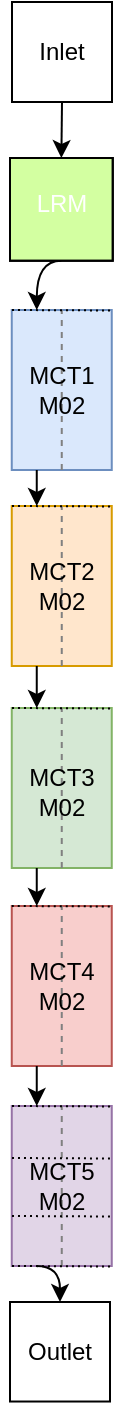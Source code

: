 <mxfile version="26.0.10">
  <diagram id="C5RBs43oDa-KdzZeNtuy" name="Page-1">
    <mxGraphModel dx="758" dy="1139" grid="1" gridSize="10" guides="1" tooltips="1" connect="1" arrows="1" fold="1" page="1" pageScale="1" pageWidth="827" pageHeight="1169" math="0" shadow="0">
      <root>
        <mxCell id="WIyWlLk6GJQsqaUBKTNV-0" />
        <mxCell id="WIyWlLk6GJQsqaUBKTNV-1" parent="WIyWlLk6GJQsqaUBKTNV-0" />
        <mxCell id="_TdYU7k5JH9Z_Pd-Z_cY-13" style="edgeStyle=orthogonalEdgeStyle;rounded=0;orthogonalLoop=1;jettySize=auto;html=1;exitX=0.5;exitY=1;exitDx=0;exitDy=0;entryX=0.5;entryY=0;entryDx=0;entryDy=0;" parent="WIyWlLk6GJQsqaUBKTNV-1" source="v14WSECoL_stQn1ngE6W-5" target="v14WSECoL_stQn1ngE6W-8" edge="1">
          <mxGeometry relative="1" as="geometry" />
        </mxCell>
        <mxCell id="v14WSECoL_stQn1ngE6W-5" value="Inlet" style="rounded=0;whiteSpace=wrap;html=1;rotation=0;" parent="WIyWlLk6GJQsqaUBKTNV-1" vertex="1">
          <mxGeometry x="346" y="110" width="50" height="50" as="geometry" />
        </mxCell>
        <mxCell id="_TdYU7k5JH9Z_Pd-Z_cY-89" style="edgeStyle=orthogonalEdgeStyle;rounded=0;orthogonalLoop=1;jettySize=auto;html=1;exitX=0.5;exitY=1;exitDx=0;exitDy=0;entryX=0;entryY=0.75;entryDx=0;entryDy=0;curved=1;" parent="WIyWlLk6GJQsqaUBKTNV-1" source="v14WSECoL_stQn1ngE6W-8" target="v14WSECoL_stQn1ngE6W-1" edge="1">
          <mxGeometry relative="1" as="geometry" />
        </mxCell>
        <mxCell id="v14WSECoL_stQn1ngE6W-8" value="" style="shape=image;html=1;verticalAlign=top;verticalLabelPosition=bottom;labelBackgroundColor=#80FF00;imageAspect=0;aspect=fixed;image=https://cdn2.iconfinder.com/data/icons/boxicons-solid-vol-2/24/bxs-leaf-128.png;shadow=0;rotation=0;fontColor=#80FF00;imageBackground=#D3FFA1;imageBorder=#000000;fillColor=#80FF00;fillStyle=auto;" parent="WIyWlLk6GJQsqaUBKTNV-1" vertex="1">
          <mxGeometry x="345" y="188" width="51.38" height="51.38" as="geometry" />
        </mxCell>
        <mxCell id="_TdYU7k5JH9Z_Pd-Z_cY-10" value="Outlet" style="rounded=0;whiteSpace=wrap;html=1;rotation=0;" parent="WIyWlLk6GJQsqaUBKTNV-1" vertex="1">
          <mxGeometry x="345" y="760" width="50" height="49.76" as="geometry" />
        </mxCell>
        <mxCell id="_TdYU7k5JH9Z_Pd-Z_cY-11" value="&lt;font color=&quot;#ffffff&quot;&gt;LRM&lt;/font&gt;" style="text;html=1;align=center;verticalAlign=middle;whiteSpace=wrap;rounded=0;" parent="WIyWlLk6GJQsqaUBKTNV-1" vertex="1">
          <mxGeometry x="340.6" y="195.69" width="60" height="30" as="geometry" />
        </mxCell>
        <mxCell id="_TdYU7k5JH9Z_Pd-Z_cY-24" value="" style="group" parent="WIyWlLk6GJQsqaUBKTNV-1" vertex="1" connectable="0">
          <mxGeometry x="345.88" y="264" width="55" height="80" as="geometry" />
        </mxCell>
        <mxCell id="_TdYU7k5JH9Z_Pd-Z_cY-26" value="" style="group" parent="_TdYU7k5JH9Z_Pd-Z_cY-24" vertex="1" connectable="0">
          <mxGeometry x="-5" width="60" height="80" as="geometry" />
        </mxCell>
        <mxCell id="v14WSECoL_stQn1ngE6W-1" value="" style="rounded=0;whiteSpace=wrap;html=1;rotation=90;horizontal=0;fillColor=#dae8fc;strokeColor=#6c8ebf;" parent="_TdYU7k5JH9Z_Pd-Z_cY-26" vertex="1">
          <mxGeometry x="-10" y="15" width="80" height="50" as="geometry" />
        </mxCell>
        <mxCell id="_TdYU7k5JH9Z_Pd-Z_cY-23" value="" style="endArrow=none;dashed=1;html=1;rounded=0;entryX=0;entryY=0.5;entryDx=0;entryDy=0;exitX=1;exitY=0.5;exitDx=0;exitDy=0;fontColor=#808080;strokeColor=#808080;" parent="_TdYU7k5JH9Z_Pd-Z_cY-26" source="v14WSECoL_stQn1ngE6W-1" target="v14WSECoL_stQn1ngE6W-1" edge="1">
          <mxGeometry width="50" height="50" relative="1" as="geometry">
            <mxPoint x="-20" y="55" as="sourcePoint" />
            <mxPoint x="30" y="5" as="targetPoint" />
          </mxGeometry>
        </mxCell>
        <mxCell id="_TdYU7k5JH9Z_Pd-Z_cY-25" value="MCT1&lt;div&gt;M02&lt;/div&gt;" style="text;html=1;align=center;verticalAlign=middle;whiteSpace=wrap;rounded=0;" parent="_TdYU7k5JH9Z_Pd-Z_cY-26" vertex="1">
          <mxGeometry y="25" width="60" height="30" as="geometry" />
        </mxCell>
        <mxCell id="_TdYU7k5JH9Z_Pd-Z_cY-43" value="" style="group" parent="WIyWlLk6GJQsqaUBKTNV-1" vertex="1" connectable="0">
          <mxGeometry x="345.88" y="362" width="55" height="80" as="geometry" />
        </mxCell>
        <mxCell id="_TdYU7k5JH9Z_Pd-Z_cY-44" value="" style="group" parent="_TdYU7k5JH9Z_Pd-Z_cY-43" vertex="1" connectable="0">
          <mxGeometry x="-5" width="60" height="80" as="geometry" />
        </mxCell>
        <mxCell id="_TdYU7k5JH9Z_Pd-Z_cY-45" value="" style="rounded=0;whiteSpace=wrap;html=1;rotation=90;horizontal=0;fillColor=#ffe6cc;strokeColor=#d79b00;" parent="_TdYU7k5JH9Z_Pd-Z_cY-44" vertex="1">
          <mxGeometry x="-10" y="15" width="80" height="50" as="geometry" />
        </mxCell>
        <mxCell id="_TdYU7k5JH9Z_Pd-Z_cY-46" value="" style="endArrow=none;dashed=1;html=1;rounded=0;entryX=0;entryY=0.5;entryDx=0;entryDy=0;exitX=1;exitY=0.5;exitDx=0;exitDy=0;fontColor=#808080;strokeColor=#808080;" parent="_TdYU7k5JH9Z_Pd-Z_cY-44" source="_TdYU7k5JH9Z_Pd-Z_cY-45" target="_TdYU7k5JH9Z_Pd-Z_cY-45" edge="1">
          <mxGeometry width="50" height="50" relative="1" as="geometry">
            <mxPoint x="-20" y="55" as="sourcePoint" />
            <mxPoint x="30" y="5" as="targetPoint" />
          </mxGeometry>
        </mxCell>
        <mxCell id="_TdYU7k5JH9Z_Pd-Z_cY-47" value="MCT2&lt;div&gt;M02&lt;/div&gt;" style="text;html=1;align=center;verticalAlign=middle;whiteSpace=wrap;rounded=0;" parent="_TdYU7k5JH9Z_Pd-Z_cY-44" vertex="1">
          <mxGeometry y="25" width="60" height="30" as="geometry" />
        </mxCell>
        <mxCell id="_TdYU7k5JH9Z_Pd-Z_cY-48" value="" style="group" parent="WIyWlLk6GJQsqaUBKTNV-1" vertex="1" connectable="0">
          <mxGeometry x="345.88" y="465" width="55" height="80" as="geometry" />
        </mxCell>
        <mxCell id="_TdYU7k5JH9Z_Pd-Z_cY-49" value="" style="group" parent="_TdYU7k5JH9Z_Pd-Z_cY-48" vertex="1" connectable="0">
          <mxGeometry x="-5" width="60" height="80" as="geometry" />
        </mxCell>
        <mxCell id="_TdYU7k5JH9Z_Pd-Z_cY-50" value="" style="rounded=0;whiteSpace=wrap;html=1;rotation=90;horizontal=0;fillColor=#d5e8d4;strokeColor=#82b366;" parent="_TdYU7k5JH9Z_Pd-Z_cY-49" vertex="1">
          <mxGeometry x="-10" y="13" width="80" height="50" as="geometry" />
        </mxCell>
        <mxCell id="_TdYU7k5JH9Z_Pd-Z_cY-51" value="" style="endArrow=none;dashed=1;html=1;rounded=0;entryX=0;entryY=0.5;entryDx=0;entryDy=0;exitX=1;exitY=0.5;exitDx=0;exitDy=0;fontColor=#808080;strokeColor=#808080;" parent="_TdYU7k5JH9Z_Pd-Z_cY-49" source="_TdYU7k5JH9Z_Pd-Z_cY-50" target="_TdYU7k5JH9Z_Pd-Z_cY-50" edge="1">
          <mxGeometry width="50" height="50" relative="1" as="geometry">
            <mxPoint x="-20" y="55" as="sourcePoint" />
            <mxPoint x="30" y="5" as="targetPoint" />
          </mxGeometry>
        </mxCell>
        <mxCell id="_TdYU7k5JH9Z_Pd-Z_cY-52" value="MCT3&lt;div&gt;M02&lt;/div&gt;" style="text;html=1;align=center;verticalAlign=middle;whiteSpace=wrap;rounded=0;" parent="_TdYU7k5JH9Z_Pd-Z_cY-49" vertex="1">
          <mxGeometry y="25" width="60" height="30" as="geometry" />
        </mxCell>
        <mxCell id="_TdYU7k5JH9Z_Pd-Z_cY-54" value="" style="group" parent="WIyWlLk6GJQsqaUBKTNV-1" vertex="1" connectable="0">
          <mxGeometry x="346.88" y="561" width="55" height="80" as="geometry" />
        </mxCell>
        <mxCell id="_TdYU7k5JH9Z_Pd-Z_cY-55" value="" style="group" parent="_TdYU7k5JH9Z_Pd-Z_cY-54" vertex="1" connectable="0">
          <mxGeometry x="-6" y="1" width="60" height="80" as="geometry" />
        </mxCell>
        <mxCell id="_TdYU7k5JH9Z_Pd-Z_cY-56" value="" style="rounded=0;whiteSpace=wrap;html=1;rotation=90;horizontal=0;fillColor=#f8cecc;strokeColor=#b85450;" parent="_TdYU7k5JH9Z_Pd-Z_cY-55" vertex="1">
          <mxGeometry x="-10" y="15" width="80" height="50" as="geometry" />
        </mxCell>
        <mxCell id="_TdYU7k5JH9Z_Pd-Z_cY-57" value="" style="endArrow=none;dashed=1;html=1;rounded=0;entryX=0;entryY=0.5;entryDx=0;entryDy=0;exitX=1;exitY=0.5;exitDx=0;exitDy=0;fontColor=#808080;strokeColor=#808080;" parent="_TdYU7k5JH9Z_Pd-Z_cY-55" source="_TdYU7k5JH9Z_Pd-Z_cY-56" target="_TdYU7k5JH9Z_Pd-Z_cY-56" edge="1">
          <mxGeometry width="50" height="50" relative="1" as="geometry">
            <mxPoint x="-20" y="55" as="sourcePoint" />
            <mxPoint x="30" y="5" as="targetPoint" />
          </mxGeometry>
        </mxCell>
        <mxCell id="_TdYU7k5JH9Z_Pd-Z_cY-58" value="MCT4&lt;div&gt;&lt;div&gt;M02&lt;/div&gt;&lt;/div&gt;" style="text;html=1;align=center;verticalAlign=middle;whiteSpace=wrap;rounded=0;" parent="_TdYU7k5JH9Z_Pd-Z_cY-55" vertex="1">
          <mxGeometry y="25" width="60" height="30" as="geometry" />
        </mxCell>
        <mxCell id="YXeB3x0NtvXCBaHHlxhM-13" value="" style="endArrow=none;html=1;rounded=0;endSize=6;entryX=0.003;entryY=0.022;entryDx=0;entryDy=0;entryPerimeter=0;dashed=1;dashPattern=1 2;" edge="1" parent="_TdYU7k5JH9Z_Pd-Z_cY-55">
          <mxGeometry width="50" height="50" relative="1" as="geometry">
            <mxPoint x="5" as="sourcePoint" />
            <mxPoint x="54.78" y="0.24" as="targetPoint" />
          </mxGeometry>
        </mxCell>
        <mxCell id="_TdYU7k5JH9Z_Pd-Z_cY-59" value="" style="group" parent="WIyWlLk6GJQsqaUBKTNV-1" vertex="1" connectable="0">
          <mxGeometry x="345.88" y="662" width="55" height="80" as="geometry" />
        </mxCell>
        <mxCell id="_TdYU7k5JH9Z_Pd-Z_cY-60" value="" style="group" parent="_TdYU7k5JH9Z_Pd-Z_cY-59" vertex="1" connectable="0">
          <mxGeometry x="-5" width="60" height="80" as="geometry" />
        </mxCell>
        <mxCell id="_TdYU7k5JH9Z_Pd-Z_cY-61" value="" style="rounded=0;whiteSpace=wrap;html=1;rotation=90;horizontal=0;fillColor=#e1d5e7;strokeColor=#9673a6;" parent="_TdYU7k5JH9Z_Pd-Z_cY-60" vertex="1">
          <mxGeometry x="-10" y="15" width="80" height="50" as="geometry" />
        </mxCell>
        <mxCell id="_TdYU7k5JH9Z_Pd-Z_cY-62" value="" style="endArrow=none;dashed=1;html=1;rounded=0;entryX=0;entryY=0.5;entryDx=0;entryDy=0;exitX=1;exitY=0.5;exitDx=0;exitDy=0;fontColor=#808080;strokeColor=#808080;" parent="_TdYU7k5JH9Z_Pd-Z_cY-60" source="_TdYU7k5JH9Z_Pd-Z_cY-61" target="_TdYU7k5JH9Z_Pd-Z_cY-61" edge="1">
          <mxGeometry width="50" height="50" relative="1" as="geometry">
            <mxPoint x="-20" y="55" as="sourcePoint" />
            <mxPoint x="30" y="5" as="targetPoint" />
          </mxGeometry>
        </mxCell>
        <mxCell id="_TdYU7k5JH9Z_Pd-Z_cY-63" value="MCT5&lt;div&gt;M02&lt;/div&gt;" style="text;html=1;align=center;verticalAlign=middle;whiteSpace=wrap;rounded=0;" parent="_TdYU7k5JH9Z_Pd-Z_cY-60" vertex="1">
          <mxGeometry y="25" width="60" height="30" as="geometry" />
        </mxCell>
        <mxCell id="YXeB3x0NtvXCBaHHlxhM-14" value="" style="endArrow=none;html=1;rounded=0;endSize=6;entryX=0.003;entryY=0.022;entryDx=0;entryDy=0;entryPerimeter=0;dashed=1;dashPattern=1 2;" edge="1" parent="_TdYU7k5JH9Z_Pd-Z_cY-60">
          <mxGeometry width="50" height="50" relative="1" as="geometry">
            <mxPoint x="5.11" as="sourcePoint" />
            <mxPoint x="54.89" y="0.24" as="targetPoint" />
          </mxGeometry>
        </mxCell>
        <mxCell id="YXeB3x0NtvXCBaHHlxhM-18" value="" style="endArrow=none;html=1;rounded=0;endSize=6;entryX=0.003;entryY=0.022;entryDx=0;entryDy=0;entryPerimeter=0;dashed=1;dashPattern=1 2;" edge="1" parent="_TdYU7k5JH9Z_Pd-Z_cY-60">
          <mxGeometry width="50" height="50" relative="1" as="geometry">
            <mxPoint x="5.11" y="26" as="sourcePoint" />
            <mxPoint x="54.89" y="26.24" as="targetPoint" />
          </mxGeometry>
        </mxCell>
        <mxCell id="YXeB3x0NtvXCBaHHlxhM-19" value="" style="endArrow=none;html=1;rounded=0;endSize=6;entryX=0.003;entryY=0.022;entryDx=0;entryDy=0;entryPerimeter=0;dashed=1;dashPattern=1 2;" edge="1" parent="_TdYU7k5JH9Z_Pd-Z_cY-60">
          <mxGeometry width="50" height="50" relative="1" as="geometry">
            <mxPoint x="5.11" y="55" as="sourcePoint" />
            <mxPoint x="54.89" y="55.24" as="targetPoint" />
          </mxGeometry>
        </mxCell>
        <mxCell id="YXeB3x0NtvXCBaHHlxhM-20" value="" style="endArrow=none;html=1;rounded=0;endSize=6;entryX=0.003;entryY=0.022;entryDx=0;entryDy=0;entryPerimeter=0;dashed=1;dashPattern=1 2;" edge="1" parent="_TdYU7k5JH9Z_Pd-Z_cY-60">
          <mxGeometry width="50" height="50" relative="1" as="geometry">
            <mxPoint x="5.11" y="80" as="sourcePoint" />
            <mxPoint x="54.89" y="80.24" as="targetPoint" />
          </mxGeometry>
        </mxCell>
        <mxCell id="_TdYU7k5JH9Z_Pd-Z_cY-90" style="edgeStyle=orthogonalEdgeStyle;rounded=0;orthogonalLoop=1;jettySize=auto;html=1;exitX=1;exitY=0.75;exitDx=0;exitDy=0;entryX=0;entryY=0.75;entryDx=0;entryDy=0;" parent="WIyWlLk6GJQsqaUBKTNV-1" source="v14WSECoL_stQn1ngE6W-1" target="_TdYU7k5JH9Z_Pd-Z_cY-45" edge="1">
          <mxGeometry relative="1" as="geometry" />
        </mxCell>
        <mxCell id="_TdYU7k5JH9Z_Pd-Z_cY-91" style="edgeStyle=orthogonalEdgeStyle;rounded=0;orthogonalLoop=1;jettySize=auto;html=1;exitX=1;exitY=0.75;exitDx=0;exitDy=0;entryX=0;entryY=0.75;entryDx=0;entryDy=0;" parent="WIyWlLk6GJQsqaUBKTNV-1" source="_TdYU7k5JH9Z_Pd-Z_cY-45" target="_TdYU7k5JH9Z_Pd-Z_cY-50" edge="1">
          <mxGeometry relative="1" as="geometry" />
        </mxCell>
        <mxCell id="_TdYU7k5JH9Z_Pd-Z_cY-92" style="edgeStyle=orthogonalEdgeStyle;rounded=0;orthogonalLoop=1;jettySize=auto;html=1;exitX=1;exitY=0.75;exitDx=0;exitDy=0;entryX=0;entryY=0.75;entryDx=0;entryDy=0;" parent="WIyWlLk6GJQsqaUBKTNV-1" source="_TdYU7k5JH9Z_Pd-Z_cY-50" target="_TdYU7k5JH9Z_Pd-Z_cY-56" edge="1">
          <mxGeometry relative="1" as="geometry" />
        </mxCell>
        <mxCell id="_TdYU7k5JH9Z_Pd-Z_cY-93" style="edgeStyle=orthogonalEdgeStyle;rounded=0;orthogonalLoop=1;jettySize=auto;html=1;exitX=1;exitY=0.75;exitDx=0;exitDy=0;entryX=0;entryY=0.75;entryDx=0;entryDy=0;" parent="WIyWlLk6GJQsqaUBKTNV-1" source="_TdYU7k5JH9Z_Pd-Z_cY-56" target="_TdYU7k5JH9Z_Pd-Z_cY-61" edge="1">
          <mxGeometry relative="1" as="geometry" />
        </mxCell>
        <mxCell id="YXeB3x0NtvXCBaHHlxhM-7" style="edgeStyle=orthogonalEdgeStyle;rounded=0;orthogonalLoop=1;jettySize=auto;html=1;exitX=1;exitY=0.75;exitDx=0;exitDy=0;entryX=0.5;entryY=0;entryDx=0;entryDy=0;curved=1;" edge="1" parent="WIyWlLk6GJQsqaUBKTNV-1" source="_TdYU7k5JH9Z_Pd-Z_cY-61" target="_TdYU7k5JH9Z_Pd-Z_cY-10">
          <mxGeometry relative="1" as="geometry">
            <mxPoint x="361.98" y="770" as="sourcePoint" />
            <mxPoint x="362.88" y="800" as="targetPoint" />
          </mxGeometry>
        </mxCell>
        <mxCell id="YXeB3x0NtvXCBaHHlxhM-10" value="" style="endArrow=none;html=1;rounded=0;endSize=6;entryX=0.003;entryY=0.022;entryDx=0;entryDy=0;entryPerimeter=0;dashed=1;dashPattern=1 2;" edge="1" parent="WIyWlLk6GJQsqaUBKTNV-1">
          <mxGeometry width="50" height="50" relative="1" as="geometry">
            <mxPoint x="346" y="264" as="sourcePoint" />
            <mxPoint x="395.78" y="264.24" as="targetPoint" />
          </mxGeometry>
        </mxCell>
        <mxCell id="YXeB3x0NtvXCBaHHlxhM-11" value="" style="endArrow=none;html=1;rounded=0;endSize=6;entryX=0.003;entryY=0.022;entryDx=0;entryDy=0;entryPerimeter=0;dashed=1;dashPattern=1 2;" edge="1" parent="WIyWlLk6GJQsqaUBKTNV-1">
          <mxGeometry width="50" height="50" relative="1" as="geometry">
            <mxPoint x="346" y="362" as="sourcePoint" />
            <mxPoint x="395.78" y="362.24" as="targetPoint" />
          </mxGeometry>
        </mxCell>
        <mxCell id="YXeB3x0NtvXCBaHHlxhM-12" value="" style="endArrow=none;html=1;rounded=0;endSize=6;entryX=0.003;entryY=0.022;entryDx=0;entryDy=0;entryPerimeter=0;dashed=1;dashPattern=1 2;" edge="1" parent="WIyWlLk6GJQsqaUBKTNV-1">
          <mxGeometry width="50" height="50" relative="1" as="geometry">
            <mxPoint x="346" y="463" as="sourcePoint" />
            <mxPoint x="395.78" y="463.24" as="targetPoint" />
          </mxGeometry>
        </mxCell>
      </root>
    </mxGraphModel>
  </diagram>
</mxfile>
